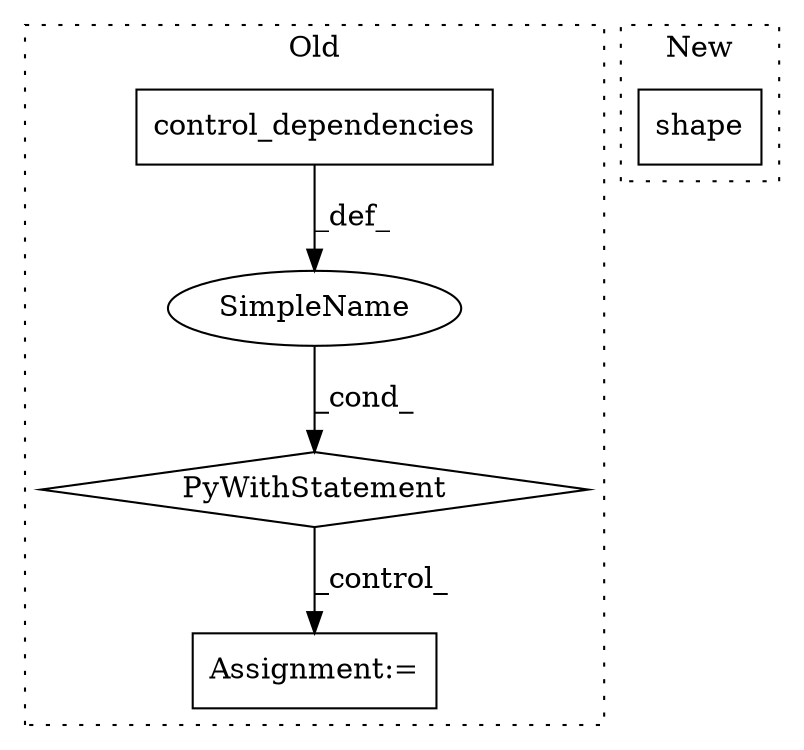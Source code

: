 digraph G {
subgraph cluster0 {
1 [label="control_dependencies" a="32" s="22326,22475" l="21,1" shape="box"];
3 [label="Assignment:=" a="7" s="22685" l="30" shape="box"];
4 [label="SimpleName" a="42" s="" l="" shape="ellipse"];
5 [label="PyWithStatement" a="104" s="22305,22476" l="10,2" shape="diamond"];
label = "Old";
style="dotted";
}
subgraph cluster1 {
2 [label="shape" a="32" s="23733,23743" l="6,1" shape="box"];
label = "New";
style="dotted";
}
1 -> 4 [label="_def_"];
4 -> 5 [label="_cond_"];
5 -> 3 [label="_control_"];
}